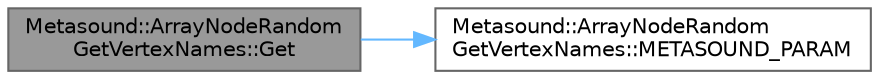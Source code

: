 digraph "Metasound::ArrayNodeRandomGetVertexNames::Get"
{
 // INTERACTIVE_SVG=YES
 // LATEX_PDF_SIZE
  bgcolor="transparent";
  edge [fontname=Helvetica,fontsize=10,labelfontname=Helvetica,labelfontsize=10];
  node [fontname=Helvetica,fontsize=10,shape=box,height=0.2,width=0.4];
  rankdir="LR";
  Node1 [id="Node000001",label="Metasound::ArrayNodeRandom\lGetVertexNames::Get",height=0.2,width=0.4,color="gray40", fillcolor="grey60", style="filled", fontcolor="black",tooltip=" "];
  Node1 -> Node2 [id="edge1_Node000001_Node000002",color="steelblue1",style="solid",tooltip=" "];
  Node2 [id="Node000002",label="Metasound::ArrayNodeRandom\lGetVertexNames::METASOUND_PARAM",height=0.2,width=0.4,color="grey40", fillcolor="white", style="filled",URL="$d7/d18/namespaceMetasound_1_1ArrayNodeRandomGetVertexNames.html#a262b425fdc6e5612f14c4f396a6af95f",tooltip=" "];
}
